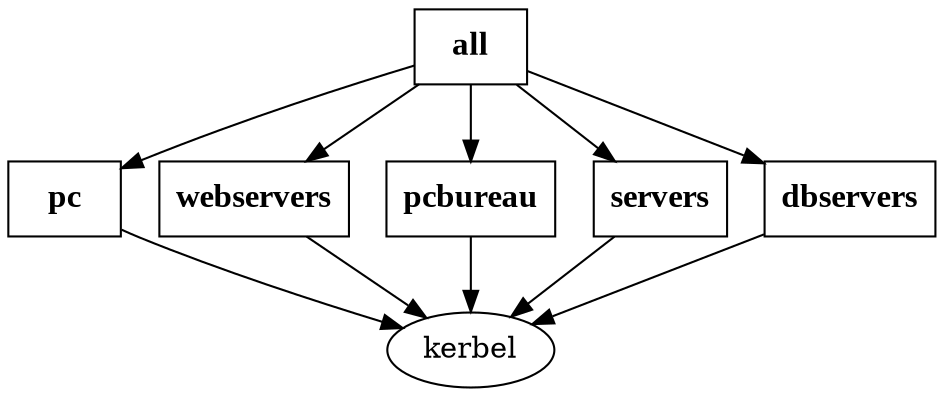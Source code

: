 digraph kerbel {
  pc -> kerbel;
  webservers -> kerbel;
  pcbureau -> kerbel;
  all -> pcbureau;
  all -> servers;
  all -> webservers;
  dbservers -> kerbel;
  all -> dbservers;
  servers -> kerbel;
  all -> pc;
  pc [shape=record label=<<font face="Times New Roman, Bold" point-size="16">pc</font>>]
  all [shape=record label=<<font face="Times New Roman, Bold" point-size="16">all</font>>]
  dbservers [shape=record label=<<font face="Times New Roman, Bold" point-size="16">dbservers</font>>]
  webservers [shape=record label=<<font face="Times New Roman, Bold" point-size="16">webservers</font>>]
  pcbureau [shape=record label=<<font face="Times New Roman, Bold" point-size="16">pcbureau</font>>]
  kerbel [label="kerbel"]
  servers [shape=record label=<<font face="Times New Roman, Bold" point-size="16">servers</font>>]
}
